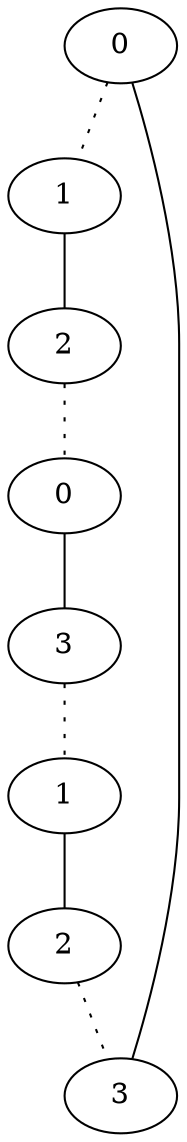graph {
a[label=0]
b[label=1]
c[label=2]
d[label=0]
e[label=3]
f[label=1]
g[label=2]
h[label=3]
a -- b [style=dotted];
b -- c;
c -- d [style=dotted];
d -- e;
e -- f [style=dotted];
f -- g;
g -- h [style=dotted];
a -- h;
}
